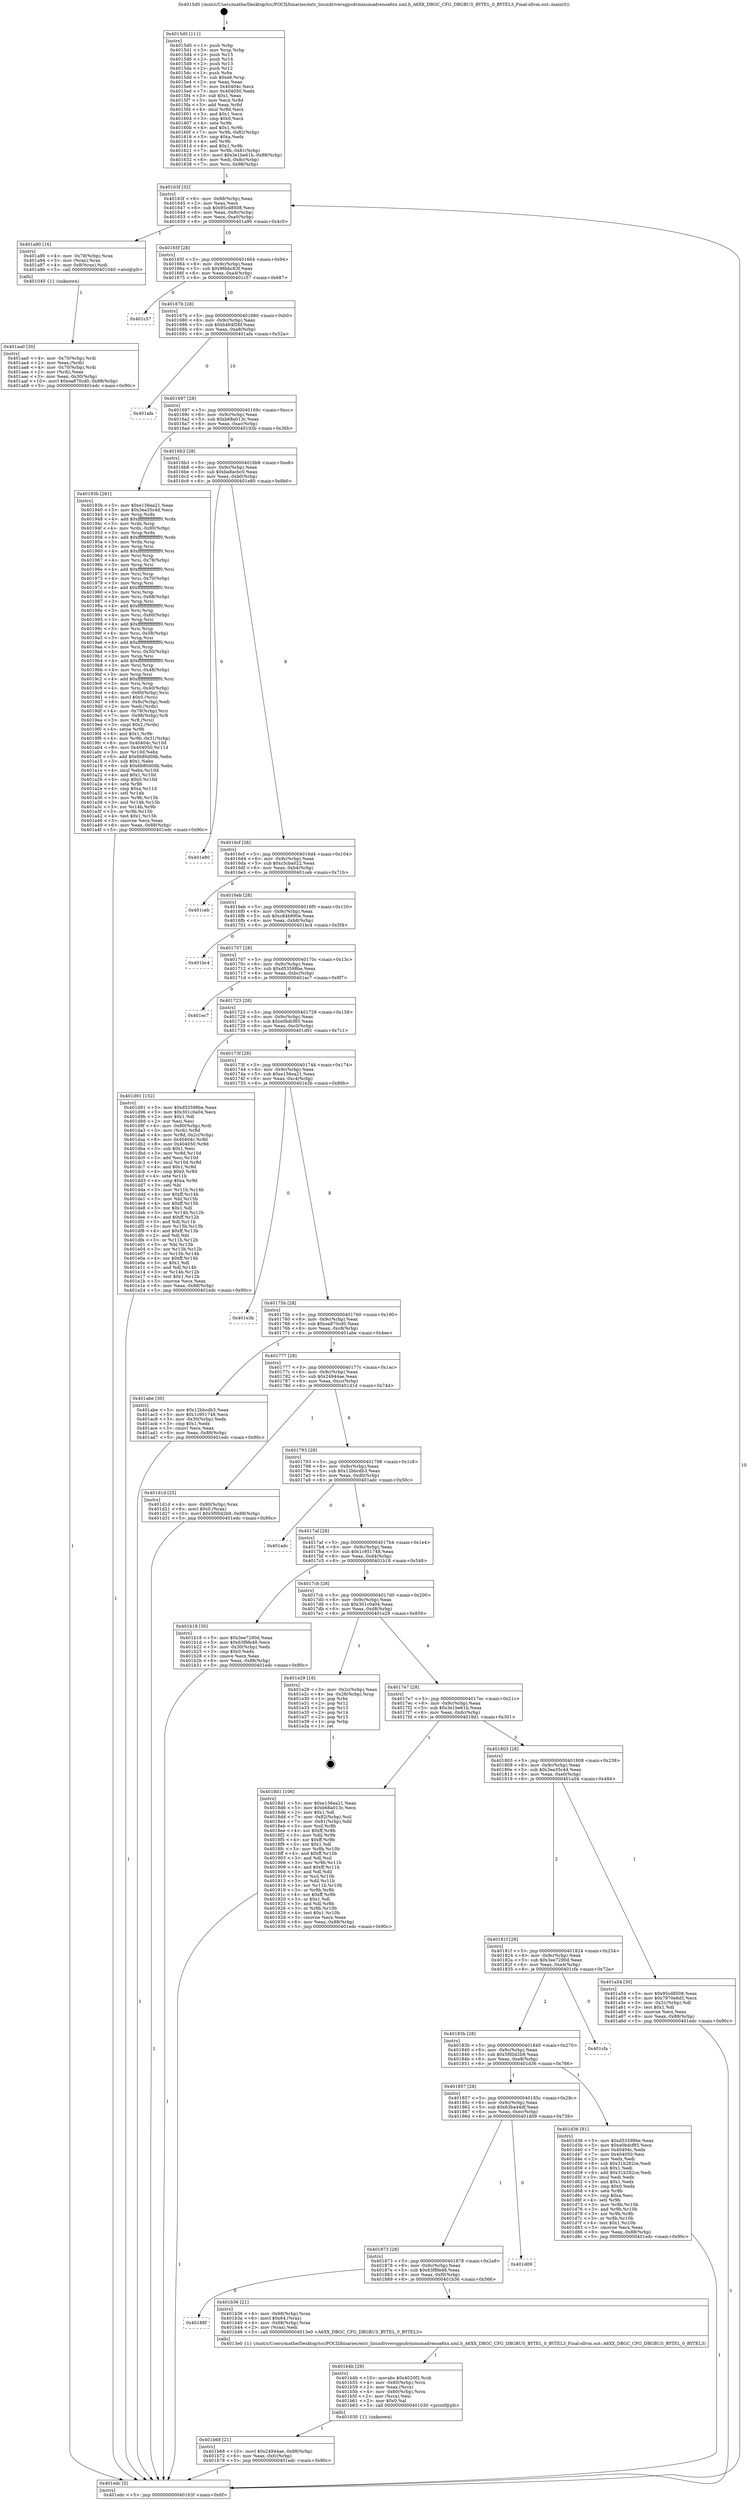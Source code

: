 digraph "0x4015d0" {
  label = "0x4015d0 (/mnt/c/Users/mathe/Desktop/tcc/POCII/binaries/extr_linuxdriversgpudrmmsmadrenoa6xx.xml.h_A6XX_DBGC_CFG_DBGBUS_BYTEL_0_BYTEL3_Final-ollvm.out::main(0))"
  labelloc = "t"
  node[shape=record]

  Entry [label="",width=0.3,height=0.3,shape=circle,fillcolor=black,style=filled]
  "0x40163f" [label="{
     0x40163f [32]\l
     | [instrs]\l
     &nbsp;&nbsp;0x40163f \<+6\>: mov -0x88(%rbp),%eax\l
     &nbsp;&nbsp;0x401645 \<+2\>: mov %eax,%ecx\l
     &nbsp;&nbsp;0x401647 \<+6\>: sub $0x95cd8508,%ecx\l
     &nbsp;&nbsp;0x40164d \<+6\>: mov %eax,-0x9c(%rbp)\l
     &nbsp;&nbsp;0x401653 \<+6\>: mov %ecx,-0xa0(%rbp)\l
     &nbsp;&nbsp;0x401659 \<+6\>: je 0000000000401a90 \<main+0x4c0\>\l
  }"]
  "0x401a90" [label="{
     0x401a90 [16]\l
     | [instrs]\l
     &nbsp;&nbsp;0x401a90 \<+4\>: mov -0x78(%rbp),%rax\l
     &nbsp;&nbsp;0x401a94 \<+3\>: mov (%rax),%rax\l
     &nbsp;&nbsp;0x401a97 \<+4\>: mov 0x8(%rax),%rdi\l
     &nbsp;&nbsp;0x401a9b \<+5\>: call 0000000000401040 \<atoi@plt\>\l
     | [calls]\l
     &nbsp;&nbsp;0x401040 \{1\} (unknown)\l
  }"]
  "0x40165f" [label="{
     0x40165f [28]\l
     | [instrs]\l
     &nbsp;&nbsp;0x40165f \<+5\>: jmp 0000000000401664 \<main+0x94\>\l
     &nbsp;&nbsp;0x401664 \<+6\>: mov -0x9c(%rbp),%eax\l
     &nbsp;&nbsp;0x40166a \<+5\>: sub $0x96bbc63f,%eax\l
     &nbsp;&nbsp;0x40166f \<+6\>: mov %eax,-0xa4(%rbp)\l
     &nbsp;&nbsp;0x401675 \<+6\>: je 0000000000401c57 \<main+0x687\>\l
  }"]
  Exit [label="",width=0.3,height=0.3,shape=circle,fillcolor=black,style=filled,peripheries=2]
  "0x401c57" [label="{
     0x401c57\l
  }", style=dashed]
  "0x40167b" [label="{
     0x40167b [28]\l
     | [instrs]\l
     &nbsp;&nbsp;0x40167b \<+5\>: jmp 0000000000401680 \<main+0xb0\>\l
     &nbsp;&nbsp;0x401680 \<+6\>: mov -0x9c(%rbp),%eax\l
     &nbsp;&nbsp;0x401686 \<+5\>: sub $0xb464f26f,%eax\l
     &nbsp;&nbsp;0x40168b \<+6\>: mov %eax,-0xa8(%rbp)\l
     &nbsp;&nbsp;0x401691 \<+6\>: je 0000000000401afa \<main+0x52a\>\l
  }"]
  "0x401b68" [label="{
     0x401b68 [21]\l
     | [instrs]\l
     &nbsp;&nbsp;0x401b68 \<+10\>: movl $0x24944ae,-0x88(%rbp)\l
     &nbsp;&nbsp;0x401b72 \<+6\>: mov %eax,-0xfc(%rbp)\l
     &nbsp;&nbsp;0x401b78 \<+5\>: jmp 0000000000401edc \<main+0x90c\>\l
  }"]
  "0x401afa" [label="{
     0x401afa\l
  }", style=dashed]
  "0x401697" [label="{
     0x401697 [28]\l
     | [instrs]\l
     &nbsp;&nbsp;0x401697 \<+5\>: jmp 000000000040169c \<main+0xcc\>\l
     &nbsp;&nbsp;0x40169c \<+6\>: mov -0x9c(%rbp),%eax\l
     &nbsp;&nbsp;0x4016a2 \<+5\>: sub $0xb68a013c,%eax\l
     &nbsp;&nbsp;0x4016a7 \<+6\>: mov %eax,-0xac(%rbp)\l
     &nbsp;&nbsp;0x4016ad \<+6\>: je 000000000040193b \<main+0x36b\>\l
  }"]
  "0x401b4b" [label="{
     0x401b4b [29]\l
     | [instrs]\l
     &nbsp;&nbsp;0x401b4b \<+10\>: movabs $0x4020f2,%rdi\l
     &nbsp;&nbsp;0x401b55 \<+4\>: mov -0x60(%rbp),%rcx\l
     &nbsp;&nbsp;0x401b59 \<+2\>: mov %eax,(%rcx)\l
     &nbsp;&nbsp;0x401b5b \<+4\>: mov -0x60(%rbp),%rcx\l
     &nbsp;&nbsp;0x401b5f \<+2\>: mov (%rcx),%esi\l
     &nbsp;&nbsp;0x401b61 \<+2\>: mov $0x0,%al\l
     &nbsp;&nbsp;0x401b63 \<+5\>: call 0000000000401030 \<printf@plt\>\l
     | [calls]\l
     &nbsp;&nbsp;0x401030 \{1\} (unknown)\l
  }"]
  "0x40193b" [label="{
     0x40193b [281]\l
     | [instrs]\l
     &nbsp;&nbsp;0x40193b \<+5\>: mov $0xe156ea21,%eax\l
     &nbsp;&nbsp;0x401940 \<+5\>: mov $0x3ea35c4d,%ecx\l
     &nbsp;&nbsp;0x401945 \<+3\>: mov %rsp,%rdx\l
     &nbsp;&nbsp;0x401948 \<+4\>: add $0xfffffffffffffff0,%rdx\l
     &nbsp;&nbsp;0x40194c \<+3\>: mov %rdx,%rsp\l
     &nbsp;&nbsp;0x40194f \<+4\>: mov %rdx,-0x80(%rbp)\l
     &nbsp;&nbsp;0x401953 \<+3\>: mov %rsp,%rdx\l
     &nbsp;&nbsp;0x401956 \<+4\>: add $0xfffffffffffffff0,%rdx\l
     &nbsp;&nbsp;0x40195a \<+3\>: mov %rdx,%rsp\l
     &nbsp;&nbsp;0x40195d \<+3\>: mov %rsp,%rsi\l
     &nbsp;&nbsp;0x401960 \<+4\>: add $0xfffffffffffffff0,%rsi\l
     &nbsp;&nbsp;0x401964 \<+3\>: mov %rsi,%rsp\l
     &nbsp;&nbsp;0x401967 \<+4\>: mov %rsi,-0x78(%rbp)\l
     &nbsp;&nbsp;0x40196b \<+3\>: mov %rsp,%rsi\l
     &nbsp;&nbsp;0x40196e \<+4\>: add $0xfffffffffffffff0,%rsi\l
     &nbsp;&nbsp;0x401972 \<+3\>: mov %rsi,%rsp\l
     &nbsp;&nbsp;0x401975 \<+4\>: mov %rsi,-0x70(%rbp)\l
     &nbsp;&nbsp;0x401979 \<+3\>: mov %rsp,%rsi\l
     &nbsp;&nbsp;0x40197c \<+4\>: add $0xfffffffffffffff0,%rsi\l
     &nbsp;&nbsp;0x401980 \<+3\>: mov %rsi,%rsp\l
     &nbsp;&nbsp;0x401983 \<+4\>: mov %rsi,-0x68(%rbp)\l
     &nbsp;&nbsp;0x401987 \<+3\>: mov %rsp,%rsi\l
     &nbsp;&nbsp;0x40198a \<+4\>: add $0xfffffffffffffff0,%rsi\l
     &nbsp;&nbsp;0x40198e \<+3\>: mov %rsi,%rsp\l
     &nbsp;&nbsp;0x401991 \<+4\>: mov %rsi,-0x60(%rbp)\l
     &nbsp;&nbsp;0x401995 \<+3\>: mov %rsp,%rsi\l
     &nbsp;&nbsp;0x401998 \<+4\>: add $0xfffffffffffffff0,%rsi\l
     &nbsp;&nbsp;0x40199c \<+3\>: mov %rsi,%rsp\l
     &nbsp;&nbsp;0x40199f \<+4\>: mov %rsi,-0x58(%rbp)\l
     &nbsp;&nbsp;0x4019a3 \<+3\>: mov %rsp,%rsi\l
     &nbsp;&nbsp;0x4019a6 \<+4\>: add $0xfffffffffffffff0,%rsi\l
     &nbsp;&nbsp;0x4019aa \<+3\>: mov %rsi,%rsp\l
     &nbsp;&nbsp;0x4019ad \<+4\>: mov %rsi,-0x50(%rbp)\l
     &nbsp;&nbsp;0x4019b1 \<+3\>: mov %rsp,%rsi\l
     &nbsp;&nbsp;0x4019b4 \<+4\>: add $0xfffffffffffffff0,%rsi\l
     &nbsp;&nbsp;0x4019b8 \<+3\>: mov %rsi,%rsp\l
     &nbsp;&nbsp;0x4019bb \<+4\>: mov %rsi,-0x48(%rbp)\l
     &nbsp;&nbsp;0x4019bf \<+3\>: mov %rsp,%rsi\l
     &nbsp;&nbsp;0x4019c2 \<+4\>: add $0xfffffffffffffff0,%rsi\l
     &nbsp;&nbsp;0x4019c6 \<+3\>: mov %rsi,%rsp\l
     &nbsp;&nbsp;0x4019c9 \<+4\>: mov %rsi,-0x40(%rbp)\l
     &nbsp;&nbsp;0x4019cd \<+4\>: mov -0x80(%rbp),%rsi\l
     &nbsp;&nbsp;0x4019d1 \<+6\>: movl $0x0,(%rsi)\l
     &nbsp;&nbsp;0x4019d7 \<+6\>: mov -0x8c(%rbp),%edi\l
     &nbsp;&nbsp;0x4019dd \<+2\>: mov %edi,(%rdx)\l
     &nbsp;&nbsp;0x4019df \<+4\>: mov -0x78(%rbp),%rsi\l
     &nbsp;&nbsp;0x4019e3 \<+7\>: mov -0x98(%rbp),%r8\l
     &nbsp;&nbsp;0x4019ea \<+3\>: mov %r8,(%rsi)\l
     &nbsp;&nbsp;0x4019ed \<+3\>: cmpl $0x2,(%rdx)\l
     &nbsp;&nbsp;0x4019f0 \<+4\>: setne %r9b\l
     &nbsp;&nbsp;0x4019f4 \<+4\>: and $0x1,%r9b\l
     &nbsp;&nbsp;0x4019f8 \<+4\>: mov %r9b,-0x31(%rbp)\l
     &nbsp;&nbsp;0x4019fc \<+8\>: mov 0x40404c,%r10d\l
     &nbsp;&nbsp;0x401a04 \<+8\>: mov 0x404050,%r11d\l
     &nbsp;&nbsp;0x401a0c \<+3\>: mov %r10d,%ebx\l
     &nbsp;&nbsp;0x401a0f \<+6\>: add $0x6b80d0db,%ebx\l
     &nbsp;&nbsp;0x401a15 \<+3\>: sub $0x1,%ebx\l
     &nbsp;&nbsp;0x401a18 \<+6\>: sub $0x6b80d0db,%ebx\l
     &nbsp;&nbsp;0x401a1e \<+4\>: imul %ebx,%r10d\l
     &nbsp;&nbsp;0x401a22 \<+4\>: and $0x1,%r10d\l
     &nbsp;&nbsp;0x401a26 \<+4\>: cmp $0x0,%r10d\l
     &nbsp;&nbsp;0x401a2a \<+4\>: sete %r9b\l
     &nbsp;&nbsp;0x401a2e \<+4\>: cmp $0xa,%r11d\l
     &nbsp;&nbsp;0x401a32 \<+4\>: setl %r14b\l
     &nbsp;&nbsp;0x401a36 \<+3\>: mov %r9b,%r15b\l
     &nbsp;&nbsp;0x401a39 \<+3\>: and %r14b,%r15b\l
     &nbsp;&nbsp;0x401a3c \<+3\>: xor %r14b,%r9b\l
     &nbsp;&nbsp;0x401a3f \<+3\>: or %r9b,%r15b\l
     &nbsp;&nbsp;0x401a42 \<+4\>: test $0x1,%r15b\l
     &nbsp;&nbsp;0x401a46 \<+3\>: cmovne %ecx,%eax\l
     &nbsp;&nbsp;0x401a49 \<+6\>: mov %eax,-0x88(%rbp)\l
     &nbsp;&nbsp;0x401a4f \<+5\>: jmp 0000000000401edc \<main+0x90c\>\l
  }"]
  "0x4016b3" [label="{
     0x4016b3 [28]\l
     | [instrs]\l
     &nbsp;&nbsp;0x4016b3 \<+5\>: jmp 00000000004016b8 \<main+0xe8\>\l
     &nbsp;&nbsp;0x4016b8 \<+6\>: mov -0x9c(%rbp),%eax\l
     &nbsp;&nbsp;0x4016be \<+5\>: sub $0xba8acbc0,%eax\l
     &nbsp;&nbsp;0x4016c3 \<+6\>: mov %eax,-0xb0(%rbp)\l
     &nbsp;&nbsp;0x4016c9 \<+6\>: je 0000000000401e80 \<main+0x8b0\>\l
  }"]
  "0x40188f" [label="{
     0x40188f\l
  }", style=dashed]
  "0x401e80" [label="{
     0x401e80\l
  }", style=dashed]
  "0x4016cf" [label="{
     0x4016cf [28]\l
     | [instrs]\l
     &nbsp;&nbsp;0x4016cf \<+5\>: jmp 00000000004016d4 \<main+0x104\>\l
     &nbsp;&nbsp;0x4016d4 \<+6\>: mov -0x9c(%rbp),%eax\l
     &nbsp;&nbsp;0x4016da \<+5\>: sub $0xc5cba022,%eax\l
     &nbsp;&nbsp;0x4016df \<+6\>: mov %eax,-0xb4(%rbp)\l
     &nbsp;&nbsp;0x4016e5 \<+6\>: je 0000000000401ceb \<main+0x71b\>\l
  }"]
  "0x401b36" [label="{
     0x401b36 [21]\l
     | [instrs]\l
     &nbsp;&nbsp;0x401b36 \<+4\>: mov -0x68(%rbp),%rax\l
     &nbsp;&nbsp;0x401b3a \<+6\>: movl $0x64,(%rax)\l
     &nbsp;&nbsp;0x401b40 \<+4\>: mov -0x68(%rbp),%rax\l
     &nbsp;&nbsp;0x401b44 \<+2\>: mov (%rax),%edi\l
     &nbsp;&nbsp;0x401b46 \<+5\>: call 00000000004013e0 \<A6XX_DBGC_CFG_DBGBUS_BYTEL_0_BYTEL3\>\l
     | [calls]\l
     &nbsp;&nbsp;0x4013e0 \{1\} (/mnt/c/Users/mathe/Desktop/tcc/POCII/binaries/extr_linuxdriversgpudrmmsmadrenoa6xx.xml.h_A6XX_DBGC_CFG_DBGBUS_BYTEL_0_BYTEL3_Final-ollvm.out::A6XX_DBGC_CFG_DBGBUS_BYTEL_0_BYTEL3)\l
  }"]
  "0x401ceb" [label="{
     0x401ceb\l
  }", style=dashed]
  "0x4016eb" [label="{
     0x4016eb [28]\l
     | [instrs]\l
     &nbsp;&nbsp;0x4016eb \<+5\>: jmp 00000000004016f0 \<main+0x120\>\l
     &nbsp;&nbsp;0x4016f0 \<+6\>: mov -0x9c(%rbp),%eax\l
     &nbsp;&nbsp;0x4016f6 \<+5\>: sub $0xc84b890e,%eax\l
     &nbsp;&nbsp;0x4016fb \<+6\>: mov %eax,-0xb8(%rbp)\l
     &nbsp;&nbsp;0x401701 \<+6\>: je 0000000000401bc4 \<main+0x5f4\>\l
  }"]
  "0x401873" [label="{
     0x401873 [28]\l
     | [instrs]\l
     &nbsp;&nbsp;0x401873 \<+5\>: jmp 0000000000401878 \<main+0x2a8\>\l
     &nbsp;&nbsp;0x401878 \<+6\>: mov -0x9c(%rbp),%eax\l
     &nbsp;&nbsp;0x40187e \<+5\>: sub $0x63f8fe48,%eax\l
     &nbsp;&nbsp;0x401883 \<+6\>: mov %eax,-0xf0(%rbp)\l
     &nbsp;&nbsp;0x401889 \<+6\>: je 0000000000401b36 \<main+0x566\>\l
  }"]
  "0x401bc4" [label="{
     0x401bc4\l
  }", style=dashed]
  "0x401707" [label="{
     0x401707 [28]\l
     | [instrs]\l
     &nbsp;&nbsp;0x401707 \<+5\>: jmp 000000000040170c \<main+0x13c\>\l
     &nbsp;&nbsp;0x40170c \<+6\>: mov -0x9c(%rbp),%eax\l
     &nbsp;&nbsp;0x401712 \<+5\>: sub $0xd53598be,%eax\l
     &nbsp;&nbsp;0x401717 \<+6\>: mov %eax,-0xbc(%rbp)\l
     &nbsp;&nbsp;0x40171d \<+6\>: je 0000000000401ec7 \<main+0x8f7\>\l
  }"]
  "0x401d09" [label="{
     0x401d09\l
  }", style=dashed]
  "0x401ec7" [label="{
     0x401ec7\l
  }", style=dashed]
  "0x401723" [label="{
     0x401723 [28]\l
     | [instrs]\l
     &nbsp;&nbsp;0x401723 \<+5\>: jmp 0000000000401728 \<main+0x158\>\l
     &nbsp;&nbsp;0x401728 \<+6\>: mov -0x9c(%rbp),%eax\l
     &nbsp;&nbsp;0x40172e \<+5\>: sub $0xe0bdcf85,%eax\l
     &nbsp;&nbsp;0x401733 \<+6\>: mov %eax,-0xc0(%rbp)\l
     &nbsp;&nbsp;0x401739 \<+6\>: je 0000000000401d91 \<main+0x7c1\>\l
  }"]
  "0x401857" [label="{
     0x401857 [28]\l
     | [instrs]\l
     &nbsp;&nbsp;0x401857 \<+5\>: jmp 000000000040185c \<main+0x28c\>\l
     &nbsp;&nbsp;0x40185c \<+6\>: mov -0x9c(%rbp),%eax\l
     &nbsp;&nbsp;0x401862 \<+5\>: sub $0x63ba44df,%eax\l
     &nbsp;&nbsp;0x401867 \<+6\>: mov %eax,-0xec(%rbp)\l
     &nbsp;&nbsp;0x40186d \<+6\>: je 0000000000401d09 \<main+0x739\>\l
  }"]
  "0x401d91" [label="{
     0x401d91 [152]\l
     | [instrs]\l
     &nbsp;&nbsp;0x401d91 \<+5\>: mov $0xd53598be,%eax\l
     &nbsp;&nbsp;0x401d96 \<+5\>: mov $0x301c0a04,%ecx\l
     &nbsp;&nbsp;0x401d9b \<+2\>: mov $0x1,%dl\l
     &nbsp;&nbsp;0x401d9d \<+2\>: xor %esi,%esi\l
     &nbsp;&nbsp;0x401d9f \<+4\>: mov -0x80(%rbp),%rdi\l
     &nbsp;&nbsp;0x401da3 \<+3\>: mov (%rdi),%r8d\l
     &nbsp;&nbsp;0x401da6 \<+4\>: mov %r8d,-0x2c(%rbp)\l
     &nbsp;&nbsp;0x401daa \<+8\>: mov 0x40404c,%r8d\l
     &nbsp;&nbsp;0x401db2 \<+8\>: mov 0x404050,%r9d\l
     &nbsp;&nbsp;0x401dba \<+3\>: sub $0x1,%esi\l
     &nbsp;&nbsp;0x401dbd \<+3\>: mov %r8d,%r10d\l
     &nbsp;&nbsp;0x401dc0 \<+3\>: add %esi,%r10d\l
     &nbsp;&nbsp;0x401dc3 \<+4\>: imul %r10d,%r8d\l
     &nbsp;&nbsp;0x401dc7 \<+4\>: and $0x1,%r8d\l
     &nbsp;&nbsp;0x401dcb \<+4\>: cmp $0x0,%r8d\l
     &nbsp;&nbsp;0x401dcf \<+4\>: sete %r11b\l
     &nbsp;&nbsp;0x401dd3 \<+4\>: cmp $0xa,%r9d\l
     &nbsp;&nbsp;0x401dd7 \<+3\>: setl %bl\l
     &nbsp;&nbsp;0x401dda \<+3\>: mov %r11b,%r14b\l
     &nbsp;&nbsp;0x401ddd \<+4\>: xor $0xff,%r14b\l
     &nbsp;&nbsp;0x401de1 \<+3\>: mov %bl,%r15b\l
     &nbsp;&nbsp;0x401de4 \<+4\>: xor $0xff,%r15b\l
     &nbsp;&nbsp;0x401de8 \<+3\>: xor $0x1,%dl\l
     &nbsp;&nbsp;0x401deb \<+3\>: mov %r14b,%r12b\l
     &nbsp;&nbsp;0x401dee \<+4\>: and $0xff,%r12b\l
     &nbsp;&nbsp;0x401df2 \<+3\>: and %dl,%r11b\l
     &nbsp;&nbsp;0x401df5 \<+3\>: mov %r15b,%r13b\l
     &nbsp;&nbsp;0x401df8 \<+4\>: and $0xff,%r13b\l
     &nbsp;&nbsp;0x401dfc \<+2\>: and %dl,%bl\l
     &nbsp;&nbsp;0x401dfe \<+3\>: or %r11b,%r12b\l
     &nbsp;&nbsp;0x401e01 \<+3\>: or %bl,%r13b\l
     &nbsp;&nbsp;0x401e04 \<+3\>: xor %r13b,%r12b\l
     &nbsp;&nbsp;0x401e07 \<+3\>: or %r15b,%r14b\l
     &nbsp;&nbsp;0x401e0a \<+4\>: xor $0xff,%r14b\l
     &nbsp;&nbsp;0x401e0e \<+3\>: or $0x1,%dl\l
     &nbsp;&nbsp;0x401e11 \<+3\>: and %dl,%r14b\l
     &nbsp;&nbsp;0x401e14 \<+3\>: or %r14b,%r12b\l
     &nbsp;&nbsp;0x401e17 \<+4\>: test $0x1,%r12b\l
     &nbsp;&nbsp;0x401e1b \<+3\>: cmovne %ecx,%eax\l
     &nbsp;&nbsp;0x401e1e \<+6\>: mov %eax,-0x88(%rbp)\l
     &nbsp;&nbsp;0x401e24 \<+5\>: jmp 0000000000401edc \<main+0x90c\>\l
  }"]
  "0x40173f" [label="{
     0x40173f [28]\l
     | [instrs]\l
     &nbsp;&nbsp;0x40173f \<+5\>: jmp 0000000000401744 \<main+0x174\>\l
     &nbsp;&nbsp;0x401744 \<+6\>: mov -0x9c(%rbp),%eax\l
     &nbsp;&nbsp;0x40174a \<+5\>: sub $0xe156ea21,%eax\l
     &nbsp;&nbsp;0x40174f \<+6\>: mov %eax,-0xc4(%rbp)\l
     &nbsp;&nbsp;0x401755 \<+6\>: je 0000000000401e3b \<main+0x86b\>\l
  }"]
  "0x401d36" [label="{
     0x401d36 [91]\l
     | [instrs]\l
     &nbsp;&nbsp;0x401d36 \<+5\>: mov $0xd53598be,%eax\l
     &nbsp;&nbsp;0x401d3b \<+5\>: mov $0xe0bdcf85,%ecx\l
     &nbsp;&nbsp;0x401d40 \<+7\>: mov 0x40404c,%edx\l
     &nbsp;&nbsp;0x401d47 \<+7\>: mov 0x404050,%esi\l
     &nbsp;&nbsp;0x401d4e \<+2\>: mov %edx,%edi\l
     &nbsp;&nbsp;0x401d50 \<+6\>: sub $0x31b282ce,%edi\l
     &nbsp;&nbsp;0x401d56 \<+3\>: sub $0x1,%edi\l
     &nbsp;&nbsp;0x401d59 \<+6\>: add $0x31b282ce,%edi\l
     &nbsp;&nbsp;0x401d5f \<+3\>: imul %edi,%edx\l
     &nbsp;&nbsp;0x401d62 \<+3\>: and $0x1,%edx\l
     &nbsp;&nbsp;0x401d65 \<+3\>: cmp $0x0,%edx\l
     &nbsp;&nbsp;0x401d68 \<+4\>: sete %r8b\l
     &nbsp;&nbsp;0x401d6c \<+3\>: cmp $0xa,%esi\l
     &nbsp;&nbsp;0x401d6f \<+4\>: setl %r9b\l
     &nbsp;&nbsp;0x401d73 \<+3\>: mov %r8b,%r10b\l
     &nbsp;&nbsp;0x401d76 \<+3\>: and %r9b,%r10b\l
     &nbsp;&nbsp;0x401d79 \<+3\>: xor %r9b,%r8b\l
     &nbsp;&nbsp;0x401d7c \<+3\>: or %r8b,%r10b\l
     &nbsp;&nbsp;0x401d7f \<+4\>: test $0x1,%r10b\l
     &nbsp;&nbsp;0x401d83 \<+3\>: cmovne %ecx,%eax\l
     &nbsp;&nbsp;0x401d86 \<+6\>: mov %eax,-0x88(%rbp)\l
     &nbsp;&nbsp;0x401d8c \<+5\>: jmp 0000000000401edc \<main+0x90c\>\l
  }"]
  "0x401e3b" [label="{
     0x401e3b\l
  }", style=dashed]
  "0x40175b" [label="{
     0x40175b [28]\l
     | [instrs]\l
     &nbsp;&nbsp;0x40175b \<+5\>: jmp 0000000000401760 \<main+0x190\>\l
     &nbsp;&nbsp;0x401760 \<+6\>: mov -0x9c(%rbp),%eax\l
     &nbsp;&nbsp;0x401766 \<+5\>: sub $0xea870cd0,%eax\l
     &nbsp;&nbsp;0x40176b \<+6\>: mov %eax,-0xc8(%rbp)\l
     &nbsp;&nbsp;0x401771 \<+6\>: je 0000000000401abe \<main+0x4ee\>\l
  }"]
  "0x40183b" [label="{
     0x40183b [28]\l
     | [instrs]\l
     &nbsp;&nbsp;0x40183b \<+5\>: jmp 0000000000401840 \<main+0x270\>\l
     &nbsp;&nbsp;0x401840 \<+6\>: mov -0x9c(%rbp),%eax\l
     &nbsp;&nbsp;0x401846 \<+5\>: sub $0x5f00d2b9,%eax\l
     &nbsp;&nbsp;0x40184b \<+6\>: mov %eax,-0xe8(%rbp)\l
     &nbsp;&nbsp;0x401851 \<+6\>: je 0000000000401d36 \<main+0x766\>\l
  }"]
  "0x401abe" [label="{
     0x401abe [30]\l
     | [instrs]\l
     &nbsp;&nbsp;0x401abe \<+5\>: mov $0x12bbcdb3,%eax\l
     &nbsp;&nbsp;0x401ac3 \<+5\>: mov $0x1c951748,%ecx\l
     &nbsp;&nbsp;0x401ac8 \<+3\>: mov -0x30(%rbp),%edx\l
     &nbsp;&nbsp;0x401acb \<+3\>: cmp $0x1,%edx\l
     &nbsp;&nbsp;0x401ace \<+3\>: cmovl %ecx,%eax\l
     &nbsp;&nbsp;0x401ad1 \<+6\>: mov %eax,-0x88(%rbp)\l
     &nbsp;&nbsp;0x401ad7 \<+5\>: jmp 0000000000401edc \<main+0x90c\>\l
  }"]
  "0x401777" [label="{
     0x401777 [28]\l
     | [instrs]\l
     &nbsp;&nbsp;0x401777 \<+5\>: jmp 000000000040177c \<main+0x1ac\>\l
     &nbsp;&nbsp;0x40177c \<+6\>: mov -0x9c(%rbp),%eax\l
     &nbsp;&nbsp;0x401782 \<+5\>: sub $0x24944ae,%eax\l
     &nbsp;&nbsp;0x401787 \<+6\>: mov %eax,-0xcc(%rbp)\l
     &nbsp;&nbsp;0x40178d \<+6\>: je 0000000000401d1d \<main+0x74d\>\l
  }"]
  "0x401cfa" [label="{
     0x401cfa\l
  }", style=dashed]
  "0x401d1d" [label="{
     0x401d1d [25]\l
     | [instrs]\l
     &nbsp;&nbsp;0x401d1d \<+4\>: mov -0x80(%rbp),%rax\l
     &nbsp;&nbsp;0x401d21 \<+6\>: movl $0x0,(%rax)\l
     &nbsp;&nbsp;0x401d27 \<+10\>: movl $0x5f00d2b9,-0x88(%rbp)\l
     &nbsp;&nbsp;0x401d31 \<+5\>: jmp 0000000000401edc \<main+0x90c\>\l
  }"]
  "0x401793" [label="{
     0x401793 [28]\l
     | [instrs]\l
     &nbsp;&nbsp;0x401793 \<+5\>: jmp 0000000000401798 \<main+0x1c8\>\l
     &nbsp;&nbsp;0x401798 \<+6\>: mov -0x9c(%rbp),%eax\l
     &nbsp;&nbsp;0x40179e \<+5\>: sub $0x12bbcdb3,%eax\l
     &nbsp;&nbsp;0x4017a3 \<+6\>: mov %eax,-0xd0(%rbp)\l
     &nbsp;&nbsp;0x4017a9 \<+6\>: je 0000000000401adc \<main+0x50c\>\l
  }"]
  "0x401aa0" [label="{
     0x401aa0 [30]\l
     | [instrs]\l
     &nbsp;&nbsp;0x401aa0 \<+4\>: mov -0x70(%rbp),%rdi\l
     &nbsp;&nbsp;0x401aa4 \<+2\>: mov %eax,(%rdi)\l
     &nbsp;&nbsp;0x401aa6 \<+4\>: mov -0x70(%rbp),%rdi\l
     &nbsp;&nbsp;0x401aaa \<+2\>: mov (%rdi),%eax\l
     &nbsp;&nbsp;0x401aac \<+3\>: mov %eax,-0x30(%rbp)\l
     &nbsp;&nbsp;0x401aaf \<+10\>: movl $0xea870cd0,-0x88(%rbp)\l
     &nbsp;&nbsp;0x401ab9 \<+5\>: jmp 0000000000401edc \<main+0x90c\>\l
  }"]
  "0x401adc" [label="{
     0x401adc\l
  }", style=dashed]
  "0x4017af" [label="{
     0x4017af [28]\l
     | [instrs]\l
     &nbsp;&nbsp;0x4017af \<+5\>: jmp 00000000004017b4 \<main+0x1e4\>\l
     &nbsp;&nbsp;0x4017b4 \<+6\>: mov -0x9c(%rbp),%eax\l
     &nbsp;&nbsp;0x4017ba \<+5\>: sub $0x1c951748,%eax\l
     &nbsp;&nbsp;0x4017bf \<+6\>: mov %eax,-0xd4(%rbp)\l
     &nbsp;&nbsp;0x4017c5 \<+6\>: je 0000000000401b18 \<main+0x548\>\l
  }"]
  "0x40181f" [label="{
     0x40181f [28]\l
     | [instrs]\l
     &nbsp;&nbsp;0x40181f \<+5\>: jmp 0000000000401824 \<main+0x254\>\l
     &nbsp;&nbsp;0x401824 \<+6\>: mov -0x9c(%rbp),%eax\l
     &nbsp;&nbsp;0x40182a \<+5\>: sub $0x3ee7290d,%eax\l
     &nbsp;&nbsp;0x40182f \<+6\>: mov %eax,-0xe4(%rbp)\l
     &nbsp;&nbsp;0x401835 \<+6\>: je 0000000000401cfa \<main+0x72a\>\l
  }"]
  "0x401b18" [label="{
     0x401b18 [30]\l
     | [instrs]\l
     &nbsp;&nbsp;0x401b18 \<+5\>: mov $0x3ee7290d,%eax\l
     &nbsp;&nbsp;0x401b1d \<+5\>: mov $0x63f8fe48,%ecx\l
     &nbsp;&nbsp;0x401b22 \<+3\>: mov -0x30(%rbp),%edx\l
     &nbsp;&nbsp;0x401b25 \<+3\>: cmp $0x0,%edx\l
     &nbsp;&nbsp;0x401b28 \<+3\>: cmove %ecx,%eax\l
     &nbsp;&nbsp;0x401b2b \<+6\>: mov %eax,-0x88(%rbp)\l
     &nbsp;&nbsp;0x401b31 \<+5\>: jmp 0000000000401edc \<main+0x90c\>\l
  }"]
  "0x4017cb" [label="{
     0x4017cb [28]\l
     | [instrs]\l
     &nbsp;&nbsp;0x4017cb \<+5\>: jmp 00000000004017d0 \<main+0x200\>\l
     &nbsp;&nbsp;0x4017d0 \<+6\>: mov -0x9c(%rbp),%eax\l
     &nbsp;&nbsp;0x4017d6 \<+5\>: sub $0x301c0a04,%eax\l
     &nbsp;&nbsp;0x4017db \<+6\>: mov %eax,-0xd8(%rbp)\l
     &nbsp;&nbsp;0x4017e1 \<+6\>: je 0000000000401e29 \<main+0x859\>\l
  }"]
  "0x401a54" [label="{
     0x401a54 [30]\l
     | [instrs]\l
     &nbsp;&nbsp;0x401a54 \<+5\>: mov $0x95cd8508,%eax\l
     &nbsp;&nbsp;0x401a59 \<+5\>: mov $0x7970e6d5,%ecx\l
     &nbsp;&nbsp;0x401a5e \<+3\>: mov -0x31(%rbp),%dl\l
     &nbsp;&nbsp;0x401a61 \<+3\>: test $0x1,%dl\l
     &nbsp;&nbsp;0x401a64 \<+3\>: cmovne %ecx,%eax\l
     &nbsp;&nbsp;0x401a67 \<+6\>: mov %eax,-0x88(%rbp)\l
     &nbsp;&nbsp;0x401a6d \<+5\>: jmp 0000000000401edc \<main+0x90c\>\l
  }"]
  "0x401e29" [label="{
     0x401e29 [18]\l
     | [instrs]\l
     &nbsp;&nbsp;0x401e29 \<+3\>: mov -0x2c(%rbp),%eax\l
     &nbsp;&nbsp;0x401e2c \<+4\>: lea -0x28(%rbp),%rsp\l
     &nbsp;&nbsp;0x401e30 \<+1\>: pop %rbx\l
     &nbsp;&nbsp;0x401e31 \<+2\>: pop %r12\l
     &nbsp;&nbsp;0x401e33 \<+2\>: pop %r13\l
     &nbsp;&nbsp;0x401e35 \<+2\>: pop %r14\l
     &nbsp;&nbsp;0x401e37 \<+2\>: pop %r15\l
     &nbsp;&nbsp;0x401e39 \<+1\>: pop %rbp\l
     &nbsp;&nbsp;0x401e3a \<+1\>: ret\l
  }"]
  "0x4017e7" [label="{
     0x4017e7 [28]\l
     | [instrs]\l
     &nbsp;&nbsp;0x4017e7 \<+5\>: jmp 00000000004017ec \<main+0x21c\>\l
     &nbsp;&nbsp;0x4017ec \<+6\>: mov -0x9c(%rbp),%eax\l
     &nbsp;&nbsp;0x4017f2 \<+5\>: sub $0x3e1be61b,%eax\l
     &nbsp;&nbsp;0x4017f7 \<+6\>: mov %eax,-0xdc(%rbp)\l
     &nbsp;&nbsp;0x4017fd \<+6\>: je 00000000004018d1 \<main+0x301\>\l
  }"]
  "0x4015d0" [label="{
     0x4015d0 [111]\l
     | [instrs]\l
     &nbsp;&nbsp;0x4015d0 \<+1\>: push %rbp\l
     &nbsp;&nbsp;0x4015d1 \<+3\>: mov %rsp,%rbp\l
     &nbsp;&nbsp;0x4015d4 \<+2\>: push %r15\l
     &nbsp;&nbsp;0x4015d6 \<+2\>: push %r14\l
     &nbsp;&nbsp;0x4015d8 \<+2\>: push %r13\l
     &nbsp;&nbsp;0x4015da \<+2\>: push %r12\l
     &nbsp;&nbsp;0x4015dc \<+1\>: push %rbx\l
     &nbsp;&nbsp;0x4015dd \<+7\>: sub $0xe8,%rsp\l
     &nbsp;&nbsp;0x4015e4 \<+2\>: xor %eax,%eax\l
     &nbsp;&nbsp;0x4015e6 \<+7\>: mov 0x40404c,%ecx\l
     &nbsp;&nbsp;0x4015ed \<+7\>: mov 0x404050,%edx\l
     &nbsp;&nbsp;0x4015f4 \<+3\>: sub $0x1,%eax\l
     &nbsp;&nbsp;0x4015f7 \<+3\>: mov %ecx,%r8d\l
     &nbsp;&nbsp;0x4015fa \<+3\>: add %eax,%r8d\l
     &nbsp;&nbsp;0x4015fd \<+4\>: imul %r8d,%ecx\l
     &nbsp;&nbsp;0x401601 \<+3\>: and $0x1,%ecx\l
     &nbsp;&nbsp;0x401604 \<+3\>: cmp $0x0,%ecx\l
     &nbsp;&nbsp;0x401607 \<+4\>: sete %r9b\l
     &nbsp;&nbsp;0x40160b \<+4\>: and $0x1,%r9b\l
     &nbsp;&nbsp;0x40160f \<+7\>: mov %r9b,-0x82(%rbp)\l
     &nbsp;&nbsp;0x401616 \<+3\>: cmp $0xa,%edx\l
     &nbsp;&nbsp;0x401619 \<+4\>: setl %r9b\l
     &nbsp;&nbsp;0x40161d \<+4\>: and $0x1,%r9b\l
     &nbsp;&nbsp;0x401621 \<+7\>: mov %r9b,-0x81(%rbp)\l
     &nbsp;&nbsp;0x401628 \<+10\>: movl $0x3e1be61b,-0x88(%rbp)\l
     &nbsp;&nbsp;0x401632 \<+6\>: mov %edi,-0x8c(%rbp)\l
     &nbsp;&nbsp;0x401638 \<+7\>: mov %rsi,-0x98(%rbp)\l
  }"]
  "0x4018d1" [label="{
     0x4018d1 [106]\l
     | [instrs]\l
     &nbsp;&nbsp;0x4018d1 \<+5\>: mov $0xe156ea21,%eax\l
     &nbsp;&nbsp;0x4018d6 \<+5\>: mov $0xb68a013c,%ecx\l
     &nbsp;&nbsp;0x4018db \<+2\>: mov $0x1,%dl\l
     &nbsp;&nbsp;0x4018dd \<+7\>: mov -0x82(%rbp),%sil\l
     &nbsp;&nbsp;0x4018e4 \<+7\>: mov -0x81(%rbp),%dil\l
     &nbsp;&nbsp;0x4018eb \<+3\>: mov %sil,%r8b\l
     &nbsp;&nbsp;0x4018ee \<+4\>: xor $0xff,%r8b\l
     &nbsp;&nbsp;0x4018f2 \<+3\>: mov %dil,%r9b\l
     &nbsp;&nbsp;0x4018f5 \<+4\>: xor $0xff,%r9b\l
     &nbsp;&nbsp;0x4018f9 \<+3\>: xor $0x1,%dl\l
     &nbsp;&nbsp;0x4018fc \<+3\>: mov %r8b,%r10b\l
     &nbsp;&nbsp;0x4018ff \<+4\>: and $0xff,%r10b\l
     &nbsp;&nbsp;0x401903 \<+3\>: and %dl,%sil\l
     &nbsp;&nbsp;0x401906 \<+3\>: mov %r9b,%r11b\l
     &nbsp;&nbsp;0x401909 \<+4\>: and $0xff,%r11b\l
     &nbsp;&nbsp;0x40190d \<+3\>: and %dl,%dil\l
     &nbsp;&nbsp;0x401910 \<+3\>: or %sil,%r10b\l
     &nbsp;&nbsp;0x401913 \<+3\>: or %dil,%r11b\l
     &nbsp;&nbsp;0x401916 \<+3\>: xor %r11b,%r10b\l
     &nbsp;&nbsp;0x401919 \<+3\>: or %r9b,%r8b\l
     &nbsp;&nbsp;0x40191c \<+4\>: xor $0xff,%r8b\l
     &nbsp;&nbsp;0x401920 \<+3\>: or $0x1,%dl\l
     &nbsp;&nbsp;0x401923 \<+3\>: and %dl,%r8b\l
     &nbsp;&nbsp;0x401926 \<+3\>: or %r8b,%r10b\l
     &nbsp;&nbsp;0x401929 \<+4\>: test $0x1,%r10b\l
     &nbsp;&nbsp;0x40192d \<+3\>: cmovne %ecx,%eax\l
     &nbsp;&nbsp;0x401930 \<+6\>: mov %eax,-0x88(%rbp)\l
     &nbsp;&nbsp;0x401936 \<+5\>: jmp 0000000000401edc \<main+0x90c\>\l
  }"]
  "0x401803" [label="{
     0x401803 [28]\l
     | [instrs]\l
     &nbsp;&nbsp;0x401803 \<+5\>: jmp 0000000000401808 \<main+0x238\>\l
     &nbsp;&nbsp;0x401808 \<+6\>: mov -0x9c(%rbp),%eax\l
     &nbsp;&nbsp;0x40180e \<+5\>: sub $0x3ea35c4d,%eax\l
     &nbsp;&nbsp;0x401813 \<+6\>: mov %eax,-0xe0(%rbp)\l
     &nbsp;&nbsp;0x401819 \<+6\>: je 0000000000401a54 \<main+0x484\>\l
  }"]
  "0x401edc" [label="{
     0x401edc [5]\l
     | [instrs]\l
     &nbsp;&nbsp;0x401edc \<+5\>: jmp 000000000040163f \<main+0x6f\>\l
  }"]
  Entry -> "0x4015d0" [label=" 1"]
  "0x40163f" -> "0x401a90" [label=" 1"]
  "0x40163f" -> "0x40165f" [label=" 10"]
  "0x401e29" -> Exit [label=" 1"]
  "0x40165f" -> "0x401c57" [label=" 0"]
  "0x40165f" -> "0x40167b" [label=" 10"]
  "0x401d91" -> "0x401edc" [label=" 1"]
  "0x40167b" -> "0x401afa" [label=" 0"]
  "0x40167b" -> "0x401697" [label=" 10"]
  "0x401d36" -> "0x401edc" [label=" 1"]
  "0x401697" -> "0x40193b" [label=" 1"]
  "0x401697" -> "0x4016b3" [label=" 9"]
  "0x401d1d" -> "0x401edc" [label=" 1"]
  "0x4016b3" -> "0x401e80" [label=" 0"]
  "0x4016b3" -> "0x4016cf" [label=" 9"]
  "0x401b68" -> "0x401edc" [label=" 1"]
  "0x4016cf" -> "0x401ceb" [label=" 0"]
  "0x4016cf" -> "0x4016eb" [label=" 9"]
  "0x401b4b" -> "0x401b68" [label=" 1"]
  "0x4016eb" -> "0x401bc4" [label=" 0"]
  "0x4016eb" -> "0x401707" [label=" 9"]
  "0x401873" -> "0x40188f" [label=" 0"]
  "0x401707" -> "0x401ec7" [label=" 0"]
  "0x401707" -> "0x401723" [label=" 9"]
  "0x401873" -> "0x401b36" [label=" 1"]
  "0x401723" -> "0x401d91" [label=" 1"]
  "0x401723" -> "0x40173f" [label=" 8"]
  "0x401857" -> "0x401873" [label=" 1"]
  "0x40173f" -> "0x401e3b" [label=" 0"]
  "0x40173f" -> "0x40175b" [label=" 8"]
  "0x401857" -> "0x401d09" [label=" 0"]
  "0x40175b" -> "0x401abe" [label=" 1"]
  "0x40175b" -> "0x401777" [label=" 7"]
  "0x40183b" -> "0x401857" [label=" 1"]
  "0x401777" -> "0x401d1d" [label=" 1"]
  "0x401777" -> "0x401793" [label=" 6"]
  "0x40183b" -> "0x401d36" [label=" 1"]
  "0x401793" -> "0x401adc" [label=" 0"]
  "0x401793" -> "0x4017af" [label=" 6"]
  "0x40181f" -> "0x40183b" [label=" 2"]
  "0x4017af" -> "0x401b18" [label=" 1"]
  "0x4017af" -> "0x4017cb" [label=" 5"]
  "0x40181f" -> "0x401cfa" [label=" 0"]
  "0x4017cb" -> "0x401e29" [label=" 1"]
  "0x4017cb" -> "0x4017e7" [label=" 4"]
  "0x401b36" -> "0x401b4b" [label=" 1"]
  "0x4017e7" -> "0x4018d1" [label=" 1"]
  "0x4017e7" -> "0x401803" [label=" 3"]
  "0x4018d1" -> "0x401edc" [label=" 1"]
  "0x4015d0" -> "0x40163f" [label=" 1"]
  "0x401edc" -> "0x40163f" [label=" 10"]
  "0x401abe" -> "0x401edc" [label=" 1"]
  "0x40193b" -> "0x401edc" [label=" 1"]
  "0x401b18" -> "0x401edc" [label=" 1"]
  "0x401803" -> "0x401a54" [label=" 1"]
  "0x401803" -> "0x40181f" [label=" 2"]
  "0x401a54" -> "0x401edc" [label=" 1"]
  "0x401a90" -> "0x401aa0" [label=" 1"]
  "0x401aa0" -> "0x401edc" [label=" 1"]
}
